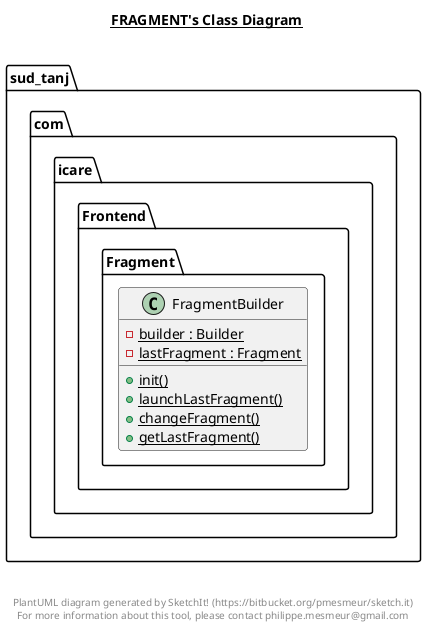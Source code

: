 @startuml

title __FRAGMENT's Class Diagram__\n

  package sud_tanj.com.icare {
    package sud_tanj.com.icare.Frontend.Fragment {
      class FragmentBuilder {
          {static} - builder : Builder
          {static} - lastFragment : Fragment
          {static} + init()
          {static} + launchLastFragment()
          {static} + changeFragment()
          {static} + getLastFragment()
      }
    }
  }
  



right footer


PlantUML diagram generated by SketchIt! (https://bitbucket.org/pmesmeur/sketch.it)
For more information about this tool, please contact philippe.mesmeur@gmail.com
endfooter

@enduml
